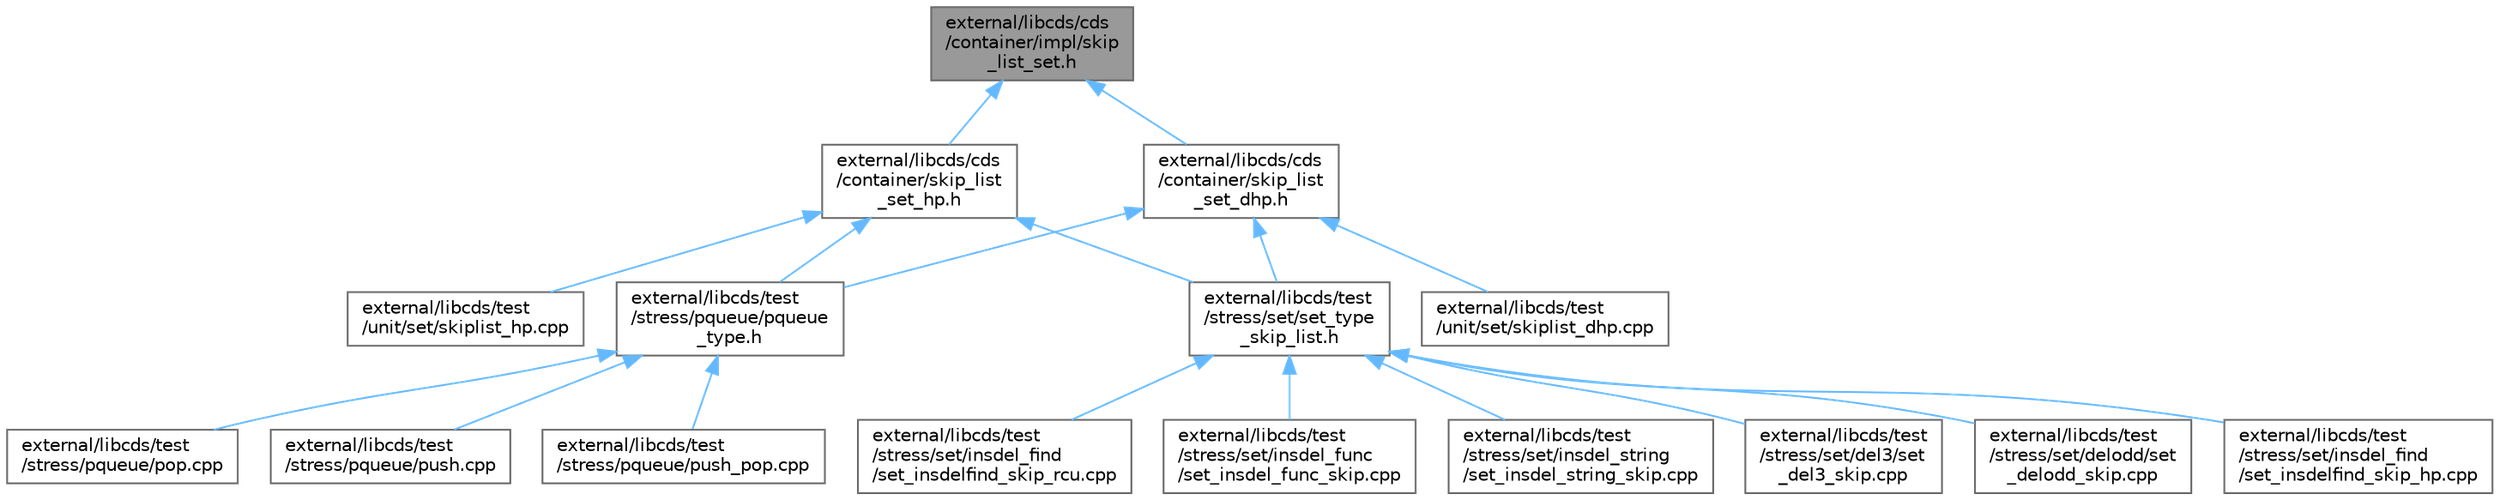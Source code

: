 digraph "external/libcds/cds/container/impl/skip_list_set.h"
{
 // LATEX_PDF_SIZE
  bgcolor="transparent";
  edge [fontname=Helvetica,fontsize=10,labelfontname=Helvetica,labelfontsize=10];
  node [fontname=Helvetica,fontsize=10,shape=box,height=0.2,width=0.4];
  Node1 [id="Node000001",label="external/libcds/cds\l/container/impl/skip\l_list_set.h",height=0.2,width=0.4,color="gray40", fillcolor="grey60", style="filled", fontcolor="black",tooltip=" "];
  Node1 -> Node2 [id="edge18_Node000001_Node000002",dir="back",color="steelblue1",style="solid",tooltip=" "];
  Node2 [id="Node000002",label="external/libcds/cds\l/container/skip_list\l_set_dhp.h",height=0.2,width=0.4,color="grey40", fillcolor="white", style="filled",URL="$skip__list__set__dhp_8h.html",tooltip=" "];
  Node2 -> Node3 [id="edge19_Node000002_Node000003",dir="back",color="steelblue1",style="solid",tooltip=" "];
  Node3 [id="Node000003",label="external/libcds/test\l/stress/pqueue/pqueue\l_type.h",height=0.2,width=0.4,color="grey40", fillcolor="white", style="filled",URL="$pqueue__type_8h.html",tooltip=" "];
  Node3 -> Node4 [id="edge20_Node000003_Node000004",dir="back",color="steelblue1",style="solid",tooltip=" "];
  Node4 [id="Node000004",label="external/libcds/test\l/stress/pqueue/pop.cpp",height=0.2,width=0.4,color="grey40", fillcolor="white", style="filled",URL="$pqueue_2pop_8cpp.html",tooltip=" "];
  Node3 -> Node5 [id="edge21_Node000003_Node000005",dir="back",color="steelblue1",style="solid",tooltip=" "];
  Node5 [id="Node000005",label="external/libcds/test\l/stress/pqueue/push.cpp",height=0.2,width=0.4,color="grey40", fillcolor="white", style="filled",URL="$pqueue_2push_8cpp.html",tooltip=" "];
  Node3 -> Node6 [id="edge22_Node000003_Node000006",dir="back",color="steelblue1",style="solid",tooltip=" "];
  Node6 [id="Node000006",label="external/libcds/test\l/stress/pqueue/push_pop.cpp",height=0.2,width=0.4,color="grey40", fillcolor="white", style="filled",URL="$pqueue_2push__pop_8cpp.html",tooltip=" "];
  Node2 -> Node7 [id="edge23_Node000002_Node000007",dir="back",color="steelblue1",style="solid",tooltip=" "];
  Node7 [id="Node000007",label="external/libcds/test\l/stress/set/set_type\l_skip_list.h",height=0.2,width=0.4,color="grey40", fillcolor="white", style="filled",URL="$set__type__skip__list_8h.html",tooltip=" "];
  Node7 -> Node8 [id="edge24_Node000007_Node000008",dir="back",color="steelblue1",style="solid",tooltip=" "];
  Node8 [id="Node000008",label="external/libcds/test\l/stress/set/del3/set\l_del3_skip.cpp",height=0.2,width=0.4,color="grey40", fillcolor="white", style="filled",URL="$set__del3__skip_8cpp.html",tooltip=" "];
  Node7 -> Node9 [id="edge25_Node000007_Node000009",dir="back",color="steelblue1",style="solid",tooltip=" "];
  Node9 [id="Node000009",label="external/libcds/test\l/stress/set/delodd/set\l_delodd_skip.cpp",height=0.2,width=0.4,color="grey40", fillcolor="white", style="filled",URL="$set__delodd__skip_8cpp.html",tooltip=" "];
  Node7 -> Node10 [id="edge26_Node000007_Node000010",dir="back",color="steelblue1",style="solid",tooltip=" "];
  Node10 [id="Node000010",label="external/libcds/test\l/stress/set/insdel_find\l/set_insdelfind_skip_hp.cpp",height=0.2,width=0.4,color="grey40", fillcolor="white", style="filled",URL="$set__insdelfind__skip__hp_8cpp.html",tooltip=" "];
  Node7 -> Node11 [id="edge27_Node000007_Node000011",dir="back",color="steelblue1",style="solid",tooltip=" "];
  Node11 [id="Node000011",label="external/libcds/test\l/stress/set/insdel_find\l/set_insdelfind_skip_rcu.cpp",height=0.2,width=0.4,color="grey40", fillcolor="white", style="filled",URL="$set__insdelfind__skip__rcu_8cpp.html",tooltip=" "];
  Node7 -> Node12 [id="edge28_Node000007_Node000012",dir="back",color="steelblue1",style="solid",tooltip=" "];
  Node12 [id="Node000012",label="external/libcds/test\l/stress/set/insdel_func\l/set_insdel_func_skip.cpp",height=0.2,width=0.4,color="grey40", fillcolor="white", style="filled",URL="$set__insdel__func__skip_8cpp.html",tooltip=" "];
  Node7 -> Node13 [id="edge29_Node000007_Node000013",dir="back",color="steelblue1",style="solid",tooltip=" "];
  Node13 [id="Node000013",label="external/libcds/test\l/stress/set/insdel_string\l/set_insdel_string_skip.cpp",height=0.2,width=0.4,color="grey40", fillcolor="white", style="filled",URL="$set__insdel__string__skip_8cpp.html",tooltip=" "];
  Node2 -> Node14 [id="edge30_Node000002_Node000014",dir="back",color="steelblue1",style="solid",tooltip=" "];
  Node14 [id="Node000014",label="external/libcds/test\l/unit/set/skiplist_dhp.cpp",height=0.2,width=0.4,color="grey40", fillcolor="white", style="filled",URL="$set_2skiplist__dhp_8cpp.html",tooltip=" "];
  Node1 -> Node15 [id="edge31_Node000001_Node000015",dir="back",color="steelblue1",style="solid",tooltip=" "];
  Node15 [id="Node000015",label="external/libcds/cds\l/container/skip_list\l_set_hp.h",height=0.2,width=0.4,color="grey40", fillcolor="white", style="filled",URL="$skip__list__set__hp_8h.html",tooltip=" "];
  Node15 -> Node3 [id="edge32_Node000015_Node000003",dir="back",color="steelblue1",style="solid",tooltip=" "];
  Node15 -> Node7 [id="edge33_Node000015_Node000007",dir="back",color="steelblue1",style="solid",tooltip=" "];
  Node15 -> Node16 [id="edge34_Node000015_Node000016",dir="back",color="steelblue1",style="solid",tooltip=" "];
  Node16 [id="Node000016",label="external/libcds/test\l/unit/set/skiplist_hp.cpp",height=0.2,width=0.4,color="grey40", fillcolor="white", style="filled",URL="$set_2skiplist__hp_8cpp.html",tooltip=" "];
}
